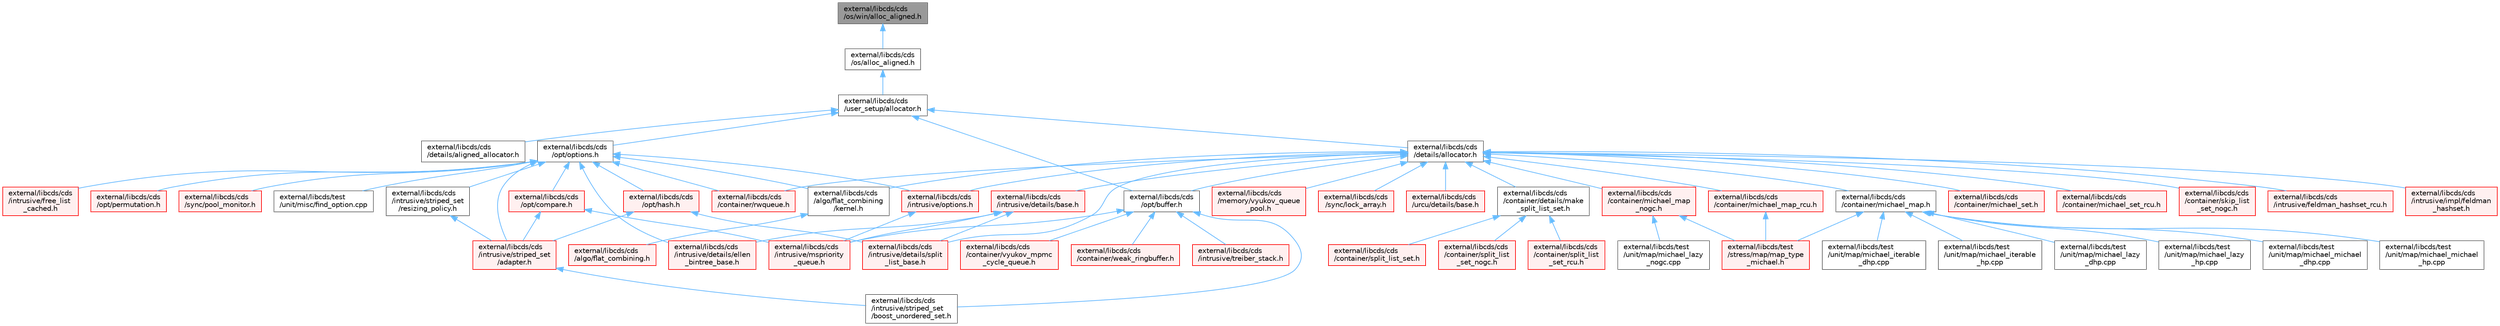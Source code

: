 digraph "external/libcds/cds/os/win/alloc_aligned.h"
{
 // LATEX_PDF_SIZE
  bgcolor="transparent";
  edge [fontname=Helvetica,fontsize=10,labelfontname=Helvetica,labelfontsize=10];
  node [fontname=Helvetica,fontsize=10,shape=box,height=0.2,width=0.4];
  Node1 [id="Node000001",label="external/libcds/cds\l/os/win/alloc_aligned.h",height=0.2,width=0.4,color="gray40", fillcolor="grey60", style="filled", fontcolor="black",tooltip=" "];
  Node1 -> Node2 [id="edge1_Node000001_Node000002",dir="back",color="steelblue1",style="solid",tooltip=" "];
  Node2 [id="Node000002",label="external/libcds/cds\l/os/alloc_aligned.h",height=0.2,width=0.4,color="grey40", fillcolor="white", style="filled",URL="$alloc__aligned_8h.html",tooltip=" "];
  Node2 -> Node3 [id="edge2_Node000002_Node000003",dir="back",color="steelblue1",style="solid",tooltip=" "];
  Node3 [id="Node000003",label="external/libcds/cds\l/user_setup/allocator.h",height=0.2,width=0.4,color="grey40", fillcolor="white", style="filled",URL="$external_2libcds_2cds_2user__setup_2allocator_8h.html",tooltip="Default implementation of allocator classes."];
  Node3 -> Node4 [id="edge3_Node000003_Node000004",dir="back",color="steelblue1",style="solid",tooltip=" "];
  Node4 [id="Node000004",label="external/libcds/cds\l/details/aligned_allocator.h",height=0.2,width=0.4,color="grey40", fillcolor="white", style="filled",URL="$aligned__allocator_8h.html",tooltip=" "];
  Node3 -> Node5 [id="edge4_Node000003_Node000005",dir="back",color="steelblue1",style="solid",tooltip=" "];
  Node5 [id="Node000005",label="external/libcds/cds\l/details/allocator.h",height=0.2,width=0.4,color="grey40", fillcolor="white", style="filled",URL="$external_2libcds_2cds_2details_2allocator_8h.html",tooltip=" "];
  Node5 -> Node6 [id="edge5_Node000005_Node000006",dir="back",color="steelblue1",style="solid",tooltip=" "];
  Node6 [id="Node000006",label="external/libcds/cds\l/algo/flat_combining\l/kernel.h",height=0.2,width=0.4,color="grey40", fillcolor="white", style="filled",URL="$libcds_2cds_2algo_2flat__combining_2kernel_8h.html",tooltip=" "];
  Node6 -> Node7 [id="edge6_Node000006_Node000007",dir="back",color="steelblue1",style="solid",tooltip=" "];
  Node7 [id="Node000007",label="external/libcds/cds\l/algo/flat_combining.h",height=0.2,width=0.4,color="red", fillcolor="#FFF0F0", style="filled",URL="$flat__combining_8h.html",tooltip=" "];
  Node5 -> Node44 [id="edge7_Node000005_Node000044",dir="back",color="steelblue1",style="solid",tooltip=" "];
  Node44 [id="Node000044",label="external/libcds/cds\l/container/details/make\l_split_list_set.h",height=0.2,width=0.4,color="grey40", fillcolor="white", style="filled",URL="$make__split__list__set_8h.html",tooltip=" "];
  Node44 -> Node45 [id="edge8_Node000044_Node000045",dir="back",color="steelblue1",style="solid",tooltip=" "];
  Node45 [id="Node000045",label="external/libcds/cds\l/container/split_list_set.h",height=0.2,width=0.4,color="red", fillcolor="#FFF0F0", style="filled",URL="$split__list__set_8h.html",tooltip=" "];
  Node44 -> Node78 [id="edge9_Node000044_Node000078",dir="back",color="steelblue1",style="solid",tooltip=" "];
  Node78 [id="Node000078",label="external/libcds/cds\l/container/split_list\l_set_nogc.h",height=0.2,width=0.4,color="red", fillcolor="#FFF0F0", style="filled",URL="$split__list__set__nogc_8h.html",tooltip=" "];
  Node44 -> Node84 [id="edge10_Node000044_Node000084",dir="back",color="steelblue1",style="solid",tooltip=" "];
  Node84 [id="Node000084",label="external/libcds/cds\l/container/split_list\l_set_rcu.h",height=0.2,width=0.4,color="red", fillcolor="#FFF0F0", style="filled",URL="$split__list__set__rcu_8h.html",tooltip=" "];
  Node5 -> Node102 [id="edge11_Node000005_Node000102",dir="back",color="steelblue1",style="solid",tooltip=" "];
  Node102 [id="Node000102",label="external/libcds/cds\l/container/michael_map.h",height=0.2,width=0.4,color="grey40", fillcolor="white", style="filled",URL="$michael__map_8h.html",tooltip=" "];
  Node102 -> Node103 [id="edge12_Node000102_Node000103",dir="back",color="steelblue1",style="solid",tooltip=" "];
  Node103 [id="Node000103",label="external/libcds/test\l/stress/map/map_type\l_michael.h",height=0.2,width=0.4,color="red", fillcolor="#FFF0F0", style="filled",URL="$map__type__michael_8h.html",tooltip=" "];
  Node102 -> Node113 [id="edge13_Node000102_Node000113",dir="back",color="steelblue1",style="solid",tooltip=" "];
  Node113 [id="Node000113",label="external/libcds/test\l/unit/map/michael_iterable\l_dhp.cpp",height=0.2,width=0.4,color="grey40", fillcolor="white", style="filled",URL="$map_2michael__iterable__dhp_8cpp.html",tooltip=" "];
  Node102 -> Node114 [id="edge14_Node000102_Node000114",dir="back",color="steelblue1",style="solid",tooltip=" "];
  Node114 [id="Node000114",label="external/libcds/test\l/unit/map/michael_iterable\l_hp.cpp",height=0.2,width=0.4,color="grey40", fillcolor="white", style="filled",URL="$map_2michael__iterable__hp_8cpp.html",tooltip=" "];
  Node102 -> Node115 [id="edge15_Node000102_Node000115",dir="back",color="steelblue1",style="solid",tooltip=" "];
  Node115 [id="Node000115",label="external/libcds/test\l/unit/map/michael_lazy\l_dhp.cpp",height=0.2,width=0.4,color="grey40", fillcolor="white", style="filled",URL="$map_2michael__lazy__dhp_8cpp.html",tooltip=" "];
  Node102 -> Node116 [id="edge16_Node000102_Node000116",dir="back",color="steelblue1",style="solid",tooltip=" "];
  Node116 [id="Node000116",label="external/libcds/test\l/unit/map/michael_lazy\l_hp.cpp",height=0.2,width=0.4,color="grey40", fillcolor="white", style="filled",URL="$map_2michael__lazy__hp_8cpp.html",tooltip=" "];
  Node102 -> Node117 [id="edge17_Node000102_Node000117",dir="back",color="steelblue1",style="solid",tooltip=" "];
  Node117 [id="Node000117",label="external/libcds/test\l/unit/map/michael_michael\l_dhp.cpp",height=0.2,width=0.4,color="grey40", fillcolor="white", style="filled",URL="$map_2michael__michael__dhp_8cpp.html",tooltip=" "];
  Node102 -> Node118 [id="edge18_Node000102_Node000118",dir="back",color="steelblue1",style="solid",tooltip=" "];
  Node118 [id="Node000118",label="external/libcds/test\l/unit/map/michael_michael\l_hp.cpp",height=0.2,width=0.4,color="grey40", fillcolor="white", style="filled",URL="$map_2michael__michael__hp_8cpp.html",tooltip=" "];
  Node5 -> Node119 [id="edge19_Node000005_Node000119",dir="back",color="steelblue1",style="solid",tooltip=" "];
  Node119 [id="Node000119",label="external/libcds/cds\l/container/michael_map\l_nogc.h",height=0.2,width=0.4,color="red", fillcolor="#FFF0F0", style="filled",URL="$michael__map__nogc_8h.html",tooltip=" "];
  Node119 -> Node103 [id="edge20_Node000119_Node000103",dir="back",color="steelblue1",style="solid",tooltip=" "];
  Node119 -> Node120 [id="edge21_Node000119_Node000120",dir="back",color="steelblue1",style="solid",tooltip=" "];
  Node120 [id="Node000120",label="external/libcds/test\l/unit/map/michael_lazy\l_nogc.cpp",height=0.2,width=0.4,color="grey40", fillcolor="white", style="filled",URL="$map_2michael__lazy__nogc_8cpp.html",tooltip=" "];
  Node5 -> Node122 [id="edge22_Node000005_Node000122",dir="back",color="steelblue1",style="solid",tooltip=" "];
  Node122 [id="Node000122",label="external/libcds/cds\l/container/michael_map_rcu.h",height=0.2,width=0.4,color="red", fillcolor="#FFF0F0", style="filled",URL="$michael__map__rcu_8h.html",tooltip=" "];
  Node122 -> Node103 [id="edge23_Node000122_Node000103",dir="back",color="steelblue1",style="solid",tooltip=" "];
  Node5 -> Node131 [id="edge24_Node000005_Node000131",dir="back",color="steelblue1",style="solid",tooltip=" "];
  Node131 [id="Node000131",label="external/libcds/cds\l/container/michael_set.h",height=0.2,width=0.4,color="red", fillcolor="#FFF0F0", style="filled",URL="$container_2michael__set_8h.html",tooltip=" "];
  Node5 -> Node147 [id="edge25_Node000005_Node000147",dir="back",color="steelblue1",style="solid",tooltip=" "];
  Node147 [id="Node000147",label="external/libcds/cds\l/container/michael_set_rcu.h",height=0.2,width=0.4,color="red", fillcolor="#FFF0F0", style="filled",URL="$container_2michael__set__rcu_8h.html",tooltip=" "];
  Node5 -> Node156 [id="edge26_Node000005_Node000156",dir="back",color="steelblue1",style="solid",tooltip=" "];
  Node156 [id="Node000156",label="external/libcds/cds\l/container/rwqueue.h",height=0.2,width=0.4,color="red", fillcolor="#FFF0F0", style="filled",URL="$rwqueue_8h.html",tooltip=" "];
  Node5 -> Node158 [id="edge27_Node000005_Node000158",dir="back",color="steelblue1",style="solid",tooltip=" "];
  Node158 [id="Node000158",label="external/libcds/cds\l/container/skip_list\l_set_nogc.h",height=0.2,width=0.4,color="red", fillcolor="#FFF0F0", style="filled",URL="$skip__list__set__nogc_8h.html",tooltip=" "];
  Node5 -> Node172 [id="edge28_Node000005_Node000172",dir="back",color="steelblue1",style="solid",tooltip=" "];
  Node172 [id="Node000172",label="external/libcds/cds\l/intrusive/details/base.h",height=0.2,width=0.4,color="red", fillcolor="#FFF0F0", style="filled",URL="$external_2libcds_2cds_2intrusive_2details_2base_8h.html",tooltip=" "];
  Node172 -> Node492 [id="edge29_Node000172_Node000492",dir="back",color="steelblue1",style="solid",tooltip=" "];
  Node492 [id="Node000492",label="external/libcds/cds\l/intrusive/details/ellen\l_bintree_base.h",height=0.2,width=0.4,color="red", fillcolor="#FFF0F0", style="filled",URL="$intrusive_2details_2ellen__bintree__base_8h.html",tooltip=" "];
  Node172 -> Node599 [id="edge30_Node000172_Node000599",dir="back",color="steelblue1",style="solid",tooltip=" "];
  Node599 [id="Node000599",label="external/libcds/cds\l/intrusive/details/split\l_list_base.h",height=0.2,width=0.4,color="red", fillcolor="#FFF0F0", style="filled",URL="$intrusive_2details_2split__list__base_8h.html",tooltip=" "];
  Node172 -> Node605 [id="edge31_Node000172_Node000605",dir="back",color="steelblue1",style="solid",tooltip=" "];
  Node605 [id="Node000605",label="external/libcds/cds\l/intrusive/mspriority\l_queue.h",height=0.2,width=0.4,color="red", fillcolor="#FFF0F0", style="filled",URL="$intrusive_2mspriority__queue_8h.html",tooltip=" "];
  Node5 -> Node599 [id="edge32_Node000005_Node000599",dir="back",color="steelblue1",style="solid",tooltip=" "];
  Node5 -> Node499 [id="edge33_Node000005_Node000499",dir="back",color="steelblue1",style="solid",tooltip=" "];
  Node499 [id="Node000499",label="external/libcds/cds\l/intrusive/feldman_hashset_rcu.h",height=0.2,width=0.4,color="red", fillcolor="#FFF0F0", style="filled",URL="$intrusive_2feldman__hashset__rcu_8h.html",tooltip=" "];
  Node5 -> Node502 [id="edge34_Node000005_Node000502",dir="back",color="steelblue1",style="solid",tooltip=" "];
  Node502 [id="Node000502",label="external/libcds/cds\l/intrusive/impl/feldman\l_hashset.h",height=0.2,width=0.4,color="red", fillcolor="#FFF0F0", style="filled",URL="$intrusive_2impl_2feldman__hashset_8h.html",tooltip=" "];
  Node5 -> Node629 [id="edge35_Node000005_Node000629",dir="back",color="steelblue1",style="solid",tooltip=" "];
  Node629 [id="Node000629",label="external/libcds/cds\l/intrusive/options.h",height=0.2,width=0.4,color="red", fillcolor="#FFF0F0", style="filled",URL="$intrusive_2options_8h.html",tooltip=" "];
  Node629 -> Node605 [id="edge36_Node000629_Node000605",dir="back",color="steelblue1",style="solid",tooltip=" "];
  Node5 -> Node387 [id="edge37_Node000005_Node000387",dir="back",color="steelblue1",style="solid",tooltip=" "];
  Node387 [id="Node000387",label="external/libcds/cds\l/memory/vyukov_queue\l_pool.h",height=0.2,width=0.4,color="red", fillcolor="#FFF0F0", style="filled",URL="$vyukov__queue__pool_8h.html",tooltip=" "];
  Node5 -> Node631 [id="edge38_Node000005_Node000631",dir="back",color="steelblue1",style="solid",tooltip=" "];
  Node631 [id="Node000631",label="external/libcds/cds\l/opt/buffer.h",height=0.2,width=0.4,color="grey40", fillcolor="white", style="filled",URL="$external_2libcds_2cds_2opt_2buffer_8h.html",tooltip=" "];
  Node631 -> Node385 [id="edge39_Node000631_Node000385",dir="back",color="steelblue1",style="solid",tooltip=" "];
  Node385 [id="Node000385",label="external/libcds/cds\l/container/vyukov_mpmc\l_cycle_queue.h",height=0.2,width=0.4,color="red", fillcolor="#FFF0F0", style="filled",URL="$container_2vyukov__mpmc__cycle__queue_8h.html",tooltip=" "];
  Node631 -> Node482 [id="edge40_Node000631_Node000482",dir="back",color="steelblue1",style="solid",tooltip=" "];
  Node482 [id="Node000482",label="external/libcds/cds\l/container/weak_ringbuffer.h",height=0.2,width=0.4,color="red", fillcolor="#FFF0F0", style="filled",URL="$weak__ringbuffer_8h.html",tooltip=" "];
  Node631 -> Node605 [id="edge41_Node000631_Node000605",dir="back",color="steelblue1",style="solid",tooltip=" "];
  Node631 -> Node632 [id="edge42_Node000631_Node000632",dir="back",color="steelblue1",style="solid",tooltip=" "];
  Node632 [id="Node000632",label="external/libcds/cds\l/intrusive/striped_set\l/boost_unordered_set.h",height=0.2,width=0.4,color="grey40", fillcolor="white", style="filled",URL="$intrusive_2striped__set_2boost__unordered__set_8h.html",tooltip=" "];
  Node631 -> Node582 [id="edge43_Node000631_Node000582",dir="back",color="steelblue1",style="solid",tooltip=" "];
  Node582 [id="Node000582",label="external/libcds/cds\l/intrusive/treiber_stack.h",height=0.2,width=0.4,color="red", fillcolor="#FFF0F0", style="filled",URL="$intrusive_2treiber__stack_8h.html",tooltip=" "];
  Node5 -> Node633 [id="edge44_Node000005_Node000633",dir="back",color="steelblue1",style="solid",tooltip=" "];
  Node633 [id="Node000633",label="external/libcds/cds\l/sync/lock_array.h",height=0.2,width=0.4,color="red", fillcolor="#FFF0F0", style="filled",URL="$lock__array_8h.html",tooltip=" "];
  Node5 -> Node656 [id="edge45_Node000005_Node000656",dir="back",color="steelblue1",style="solid",tooltip=" "];
  Node656 [id="Node000656",label="external/libcds/cds\l/urcu/details/base.h",height=0.2,width=0.4,color="red", fillcolor="#FFF0F0", style="filled",URL="$external_2libcds_2cds_2urcu_2details_2base_8h.html",tooltip=" "];
  Node3 -> Node631 [id="edge46_Node000003_Node000631",dir="back",color="steelblue1",style="solid",tooltip=" "];
  Node3 -> Node1017 [id="edge47_Node000003_Node001017",dir="back",color="steelblue1",style="solid",tooltip=" "];
  Node1017 [id="Node001017",label="external/libcds/cds\l/opt/options.h",height=0.2,width=0.4,color="grey40", fillcolor="white", style="filled",URL="$opt_2options_8h.html",tooltip=" "];
  Node1017 -> Node6 [id="edge48_Node001017_Node000006",dir="back",color="steelblue1",style="solid",tooltip=" "];
  Node1017 -> Node156 [id="edge49_Node001017_Node000156",dir="back",color="steelblue1",style="solid",tooltip=" "];
  Node1017 -> Node492 [id="edge50_Node001017_Node000492",dir="back",color="steelblue1",style="solid",tooltip=" "];
  Node1017 -> Node1018 [id="edge51_Node001017_Node001018",dir="back",color="steelblue1",style="solid",tooltip=" "];
  Node1018 [id="Node001018",label="external/libcds/cds\l/intrusive/free_list\l_cached.h",height=0.2,width=0.4,color="red", fillcolor="#FFF0F0", style="filled",URL="$free__list__cached_8h.html",tooltip=" "];
  Node1017 -> Node629 [id="edge52_Node001017_Node000629",dir="back",color="steelblue1",style="solid",tooltip=" "];
  Node1017 -> Node1019 [id="edge53_Node001017_Node001019",dir="back",color="steelblue1",style="solid",tooltip=" "];
  Node1019 [id="Node001019",label="external/libcds/cds\l/intrusive/striped_set\l/adapter.h",height=0.2,width=0.4,color="red", fillcolor="#FFF0F0", style="filled",URL="$intrusive_2striped__set_2adapter_8h.html",tooltip=" "];
  Node1019 -> Node632 [id="edge54_Node001019_Node000632",dir="back",color="steelblue1",style="solid",tooltip=" "];
  Node1017 -> Node1027 [id="edge55_Node001017_Node001027",dir="back",color="steelblue1",style="solid",tooltip=" "];
  Node1027 [id="Node001027",label="external/libcds/cds\l/intrusive/striped_set\l/resizing_policy.h",height=0.2,width=0.4,color="grey40", fillcolor="white", style="filled",URL="$resizing__policy_8h.html",tooltip=" "];
  Node1027 -> Node1019 [id="edge56_Node001027_Node001019",dir="back",color="steelblue1",style="solid",tooltip=" "];
  Node1017 -> Node1028 [id="edge57_Node001017_Node001028",dir="back",color="steelblue1",style="solid",tooltip=" "];
  Node1028 [id="Node001028",label="external/libcds/cds\l/opt/compare.h",height=0.2,width=0.4,color="red", fillcolor="#FFF0F0", style="filled",URL="$external_2libcds_2cds_2opt_2compare_8h.html",tooltip=" "];
  Node1028 -> Node605 [id="edge58_Node001028_Node000605",dir="back",color="steelblue1",style="solid",tooltip=" "];
  Node1028 -> Node1019 [id="edge59_Node001028_Node001019",dir="back",color="steelblue1",style="solid",tooltip=" "];
  Node1017 -> Node1030 [id="edge60_Node001017_Node001030",dir="back",color="steelblue1",style="solid",tooltip=" "];
  Node1030 [id="Node001030",label="external/libcds/cds\l/opt/hash.h",height=0.2,width=0.4,color="red", fillcolor="#FFF0F0", style="filled",URL="$external_2libcds_2cds_2opt_2hash_8h.html",tooltip=" "];
  Node1030 -> Node599 [id="edge61_Node001030_Node000599",dir="back",color="steelblue1",style="solid",tooltip=" "];
  Node1030 -> Node1019 [id="edge62_Node001030_Node001019",dir="back",color="steelblue1",style="solid",tooltip=" "];
  Node1017 -> Node1075 [id="edge63_Node001017_Node001075",dir="back",color="steelblue1",style="solid",tooltip=" "];
  Node1075 [id="Node001075",label="external/libcds/cds\l/opt/permutation.h",height=0.2,width=0.4,color="red", fillcolor="#FFF0F0", style="filled",URL="$permutation_8h.html",tooltip=" "];
  Node1017 -> Node1077 [id="edge64_Node001017_Node001077",dir="back",color="steelblue1",style="solid",tooltip=" "];
  Node1077 [id="Node001077",label="external/libcds/cds\l/sync/pool_monitor.h",height=0.2,width=0.4,color="red", fillcolor="#FFF0F0", style="filled",URL="$pool__monitor_8h.html",tooltip=" "];
  Node1017 -> Node1078 [id="edge65_Node001017_Node001078",dir="back",color="steelblue1",style="solid",tooltip=" "];
  Node1078 [id="Node001078",label="external/libcds/test\l/unit/misc/find_option.cpp",height=0.2,width=0.4,color="grey40", fillcolor="white", style="filled",URL="$find__option_8cpp.html",tooltip=" "];
}
